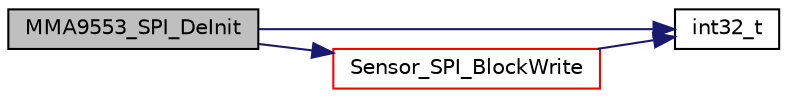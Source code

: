 digraph "MMA9553_SPI_DeInit"
{
  edge [fontname="Helvetica",fontsize="10",labelfontname="Helvetica",labelfontsize="10"];
  node [fontname="Helvetica",fontsize="10",shape=record];
  rankdir="LR";
  Node66 [label="MMA9553_SPI_DeInit",height=0.2,width=0.4,color="black", fillcolor="grey75", style="filled", fontcolor="black"];
  Node66 -> Node67 [color="midnightblue",fontsize="10",style="solid",fontname="Helvetica"];
  Node67 [label="int32_t",height=0.2,width=0.4,color="black", fillcolor="white", style="filled",URL="$data__format__service_8h.html#a5d7069350a7d7e65686c77a8038f462f",tooltip="The interface function to append the data on the formated stream. "];
  Node66 -> Node68 [color="midnightblue",fontsize="10",style="solid",fontname="Helvetica"];
  Node68 [label="Sensor_SPI_BlockWrite",height=0.2,width=0.4,color="red", fillcolor="white", style="filled",URL="$sensor__io__spi_8c.html#a6891c5409037ff96ef29750f131f4c00",tooltip="Write commands to a sensor. "];
  Node68 -> Node67 [color="midnightblue",fontsize="10",style="solid",fontname="Helvetica"];
}

